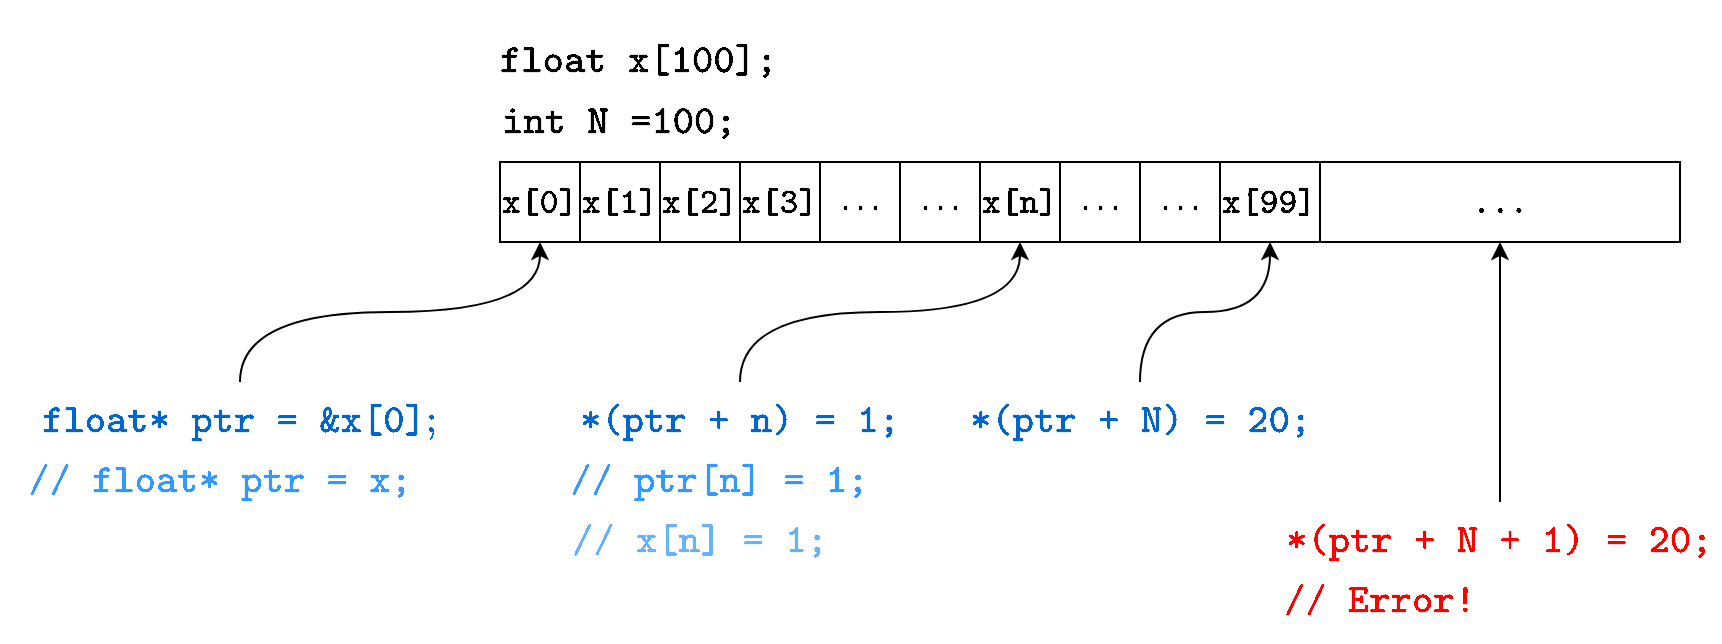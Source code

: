 <mxfile version="12.1.0" type="device" pages="1"><diagram id="51HgbQqCcro_viilhGJ7" name="Page-1"><mxGraphModel dx="1855" dy="524" grid="0" gridSize="10" guides="1" tooltips="1" connect="1" arrows="1" fold="1" page="1" pageScale="1" pageWidth="850" pageHeight="1100" math="1" shadow="0"><root><mxCell id="0"/><mxCell id="1" parent="0"/><mxCell id="Gy6475feV6XVqmIATYxI-1" value="&lt;font style=&quot;font-size: 15px&quot;&gt;$$\texttt{x[0]}$$&lt;/font&gt;" style="rounded=0;whiteSpace=wrap;html=1;" vertex="1" parent="1"><mxGeometry x="70" y="120" width="40" height="40" as="geometry"/></mxCell><mxCell id="Gy6475feV6XVqmIATYxI-2" value="&lt;span style=&quot;font-size: 15px ; white-space: normal&quot;&gt;$$\texttt{x[1]}$$&lt;/span&gt;" style="rounded=0;whiteSpace=wrap;html=1;" vertex="1" parent="1"><mxGeometry x="110" y="120" width="40" height="40" as="geometry"/></mxCell><mxCell id="Gy6475feV6XVqmIATYxI-6" value="&lt;span style=&quot;font-size: 15px ; white-space: normal&quot;&gt;$$\texttt{x[2]}$$&lt;/span&gt;" style="rounded=0;whiteSpace=wrap;html=1;" vertex="1" parent="1"><mxGeometry x="150" y="120" width="40" height="40" as="geometry"/></mxCell><mxCell id="Gy6475feV6XVqmIATYxI-7" value="&lt;span style=&quot;font-size: 15px ; white-space: normal&quot;&gt;$$\texttt{x[3]}$$&lt;/span&gt;" style="rounded=0;whiteSpace=wrap;html=1;" vertex="1" parent="1"><mxGeometry x="190" y="120" width="40" height="40" as="geometry"/></mxCell><mxCell id="Gy6475feV6XVqmIATYxI-8" value="$$\texttt{...}$$" style="rounded=0;whiteSpace=wrap;html=1;" vertex="1" parent="1"><mxGeometry x="230" y="120" width="40" height="40" as="geometry"/></mxCell><mxCell id="Gy6475feV6XVqmIATYxI-9" value="&lt;span style=&quot;white-space: normal&quot;&gt;$$\texttt{...}$$&lt;/span&gt;" style="rounded=0;whiteSpace=wrap;html=1;" vertex="1" parent="1"><mxGeometry x="270" y="120" width="40" height="40" as="geometry"/></mxCell><mxCell id="Gy6475feV6XVqmIATYxI-10" value="&lt;span style=&quot;white-space: normal&quot;&gt;&lt;font style=&quot;font-size: 15px&quot;&gt;$$\texttt{x[n]}$$&lt;/font&gt;&lt;/span&gt;" style="rounded=0;whiteSpace=wrap;html=1;" vertex="1" parent="1"><mxGeometry x="310" y="120" width="40" height="40" as="geometry"/></mxCell><mxCell id="Gy6475feV6XVqmIATYxI-11" value="&lt;span style=&quot;white-space: normal&quot;&gt;$$\texttt{...}$$&lt;/span&gt;" style="rounded=0;whiteSpace=wrap;html=1;" vertex="1" parent="1"><mxGeometry x="350" y="120" width="40" height="40" as="geometry"/></mxCell><mxCell id="Gy6475feV6XVqmIATYxI-12" value="&lt;font style=&quot;font-size: 17px&quot;&gt;$$\texttt{float x[100];&lt;br&gt;}$$&lt;/font&gt;" style="text;html=1;strokeColor=none;fillColor=none;align=center;verticalAlign=middle;whiteSpace=wrap;rounded=0;" vertex="1" parent="1"><mxGeometry x="85" y="60" width="120" height="20" as="geometry"/></mxCell><mxCell id="Gy6475feV6XVqmIATYxI-16" value="&lt;span style=&quot;white-space: normal&quot;&gt;$$\texttt{...}$$&lt;/span&gt;" style="rounded=0;whiteSpace=wrap;html=1;" vertex="1" parent="1"><mxGeometry x="390" y="120" width="40" height="40" as="geometry"/></mxCell><mxCell id="Gy6475feV6XVqmIATYxI-17" value="&lt;span style=&quot;white-space: normal&quot;&gt;&lt;font style=&quot;font-size: 15px&quot;&gt;$$\texttt{x[99]}$$&lt;/font&gt;&lt;/span&gt;" style="rounded=0;whiteSpace=wrap;html=1;" vertex="1" parent="1"><mxGeometry x="430" y="120" width="50" height="40" as="geometry"/></mxCell><mxCell id="Gy6475feV6XVqmIATYxI-30" style="edgeStyle=orthogonalEdgeStyle;rounded=0;orthogonalLoop=1;jettySize=auto;html=1;exitX=0.5;exitY=0;exitDx=0;exitDy=0;curved=1;" edge="1" parent="1" source="Gy6475feV6XVqmIATYxI-28" target="Gy6475feV6XVqmIATYxI-1"><mxGeometry relative="1" as="geometry"/></mxCell><mxCell id="Gy6475feV6XVqmIATYxI-28" value="&lt;font style=&quot;font-size: 17px&quot; color=&quot;#0066cc&quot;&gt;$$\texttt{float* ptr = &amp;amp;x[0]};$$&lt;/font&gt;" style="text;html=1;strokeColor=none;fillColor=none;align=center;verticalAlign=middle;whiteSpace=wrap;rounded=0;" vertex="1" parent="1"><mxGeometry x="-170" y="230" width="220" height="40" as="geometry"/></mxCell><mxCell id="Gy6475feV6XVqmIATYxI-33" style="edgeStyle=orthogonalEdgeStyle;curved=1;rounded=0;orthogonalLoop=1;jettySize=auto;html=1;exitX=0.5;exitY=0;exitDx=0;exitDy=0;entryX=0.5;entryY=1;entryDx=0;entryDy=0;" edge="1" parent="1" source="Gy6475feV6XVqmIATYxI-32" target="Gy6475feV6XVqmIATYxI-10"><mxGeometry relative="1" as="geometry"/></mxCell><mxCell id="Gy6475feV6XVqmIATYxI-32" value="&lt;font style=&quot;font-size: 17px&quot; color=&quot;#0066cc&quot;&gt;$$\texttt{*(ptr + n) = 1;}$$&lt;/font&gt;" style="text;html=1;strokeColor=none;fillColor=none;align=center;verticalAlign=middle;whiteSpace=wrap;rounded=0;" vertex="1" parent="1"><mxGeometry x="80" y="230" width="220" height="40" as="geometry"/></mxCell><mxCell id="Gy6475feV6XVqmIATYxI-34" value="&lt;font style=&quot;font-size: 17px&quot; color=&quot;#66b2ff&quot;&gt;$$\texttt{// x[n] = 1;}$$&lt;/font&gt;" style="text;html=1;strokeColor=none;fillColor=none;align=center;verticalAlign=middle;whiteSpace=wrap;rounded=0;" vertex="1" parent="1"><mxGeometry x="60" y="290" width="220" height="40" as="geometry"/></mxCell><mxCell id="Gy6475feV6XVqmIATYxI-36" value="&lt;font style=&quot;font-size: 17px&quot; color=&quot;#3399ff&quot;&gt;$$\texttt{// ptr[n] = 1;}$$&lt;/font&gt;" style="text;html=1;strokeColor=none;fillColor=none;align=center;verticalAlign=middle;whiteSpace=wrap;rounded=0;" vertex="1" parent="1"><mxGeometry x="70" y="260" width="220" height="40" as="geometry"/></mxCell><mxCell id="Gy6475feV6XVqmIATYxI-37" value="&lt;font style=&quot;font-size: 17px&quot; color=&quot;#3399ff&quot;&gt;$$\texttt{// float* ptr = x;}$$&lt;/font&gt;" style="text;html=1;strokeColor=none;fillColor=none;align=center;verticalAlign=middle;whiteSpace=wrap;rounded=0;" vertex="1" parent="1"><mxGeometry x="-180" y="260" width="220" height="40" as="geometry"/></mxCell><mxCell id="Gy6475feV6XVqmIATYxI-40" value="&lt;font style=&quot;font-size: 15px&quot;&gt;$$\texttt{...}$$&lt;/font&gt;" style="rounded=0;whiteSpace=wrap;html=1;" vertex="1" parent="1"><mxGeometry x="480" y="120" width="180" height="40" as="geometry"/></mxCell><mxCell id="Gy6475feV6XVqmIATYxI-42" value="&lt;font style=&quot;font-size: 17px&quot;&gt;$$\texttt{int N =100;&lt;br&gt;}$$&lt;/font&gt;" style="text;html=1;strokeColor=none;fillColor=none;align=center;verticalAlign=middle;whiteSpace=wrap;rounded=0;" vertex="1" parent="1"><mxGeometry x="75" y="90" width="120" height="20" as="geometry"/></mxCell><mxCell id="Gy6475feV6XVqmIATYxI-46" value="" style="edgeStyle=orthogonalEdgeStyle;curved=1;rounded=0;orthogonalLoop=1;jettySize=auto;html=1;entryX=0.5;entryY=1;entryDx=0;entryDy=0;" edge="1" parent="1" source="Gy6475feV6XVqmIATYxI-43" target="Gy6475feV6XVqmIATYxI-17"><mxGeometry relative="1" as="geometry"/></mxCell><mxCell id="Gy6475feV6XVqmIATYxI-43" value="&lt;font style=&quot;font-size: 17px&quot; color=&quot;#0066cc&quot;&gt;$$\texttt{*(ptr + N) = 20;}$$&lt;/font&gt;" style="text;html=1;strokeColor=none;fillColor=none;align=center;verticalAlign=middle;whiteSpace=wrap;rounded=0;" vertex="1" parent="1"><mxGeometry x="280" y="230" width="220" height="40" as="geometry"/></mxCell><mxCell id="Gy6475feV6XVqmIATYxI-48" style="edgeStyle=orthogonalEdgeStyle;curved=1;rounded=0;orthogonalLoop=1;jettySize=auto;html=1;exitX=0.5;exitY=0;exitDx=0;exitDy=0;" edge="1" parent="1" source="Gy6475feV6XVqmIATYxI-47" target="Gy6475feV6XVqmIATYxI-40"><mxGeometry relative="1" as="geometry"/></mxCell><mxCell id="Gy6475feV6XVqmIATYxI-47" value="&lt;font style=&quot;font-size: 17px&quot; color=&quot;#ff0000&quot;&gt;$$\texttt{*(ptr + N + 1) = 20;}$$&lt;/font&gt;" style="text;html=1;strokeColor=none;fillColor=none;align=center;verticalAlign=middle;whiteSpace=wrap;rounded=0;" vertex="1" parent="1"><mxGeometry x="460" y="290" width="220" height="40" as="geometry"/></mxCell><mxCell id="Gy6475feV6XVqmIATYxI-50" value="&lt;font style=&quot;font-size: 17px&quot; color=&quot;#ff0000&quot;&gt;$$\texttt{// Error!}$$&lt;/font&gt;" style="text;html=1;strokeColor=none;fillColor=none;align=center;verticalAlign=middle;whiteSpace=wrap;rounded=0;" vertex="1" parent="1"><mxGeometry x="400" y="320" width="220" height="40" as="geometry"/></mxCell></root></mxGraphModel></diagram></mxfile>